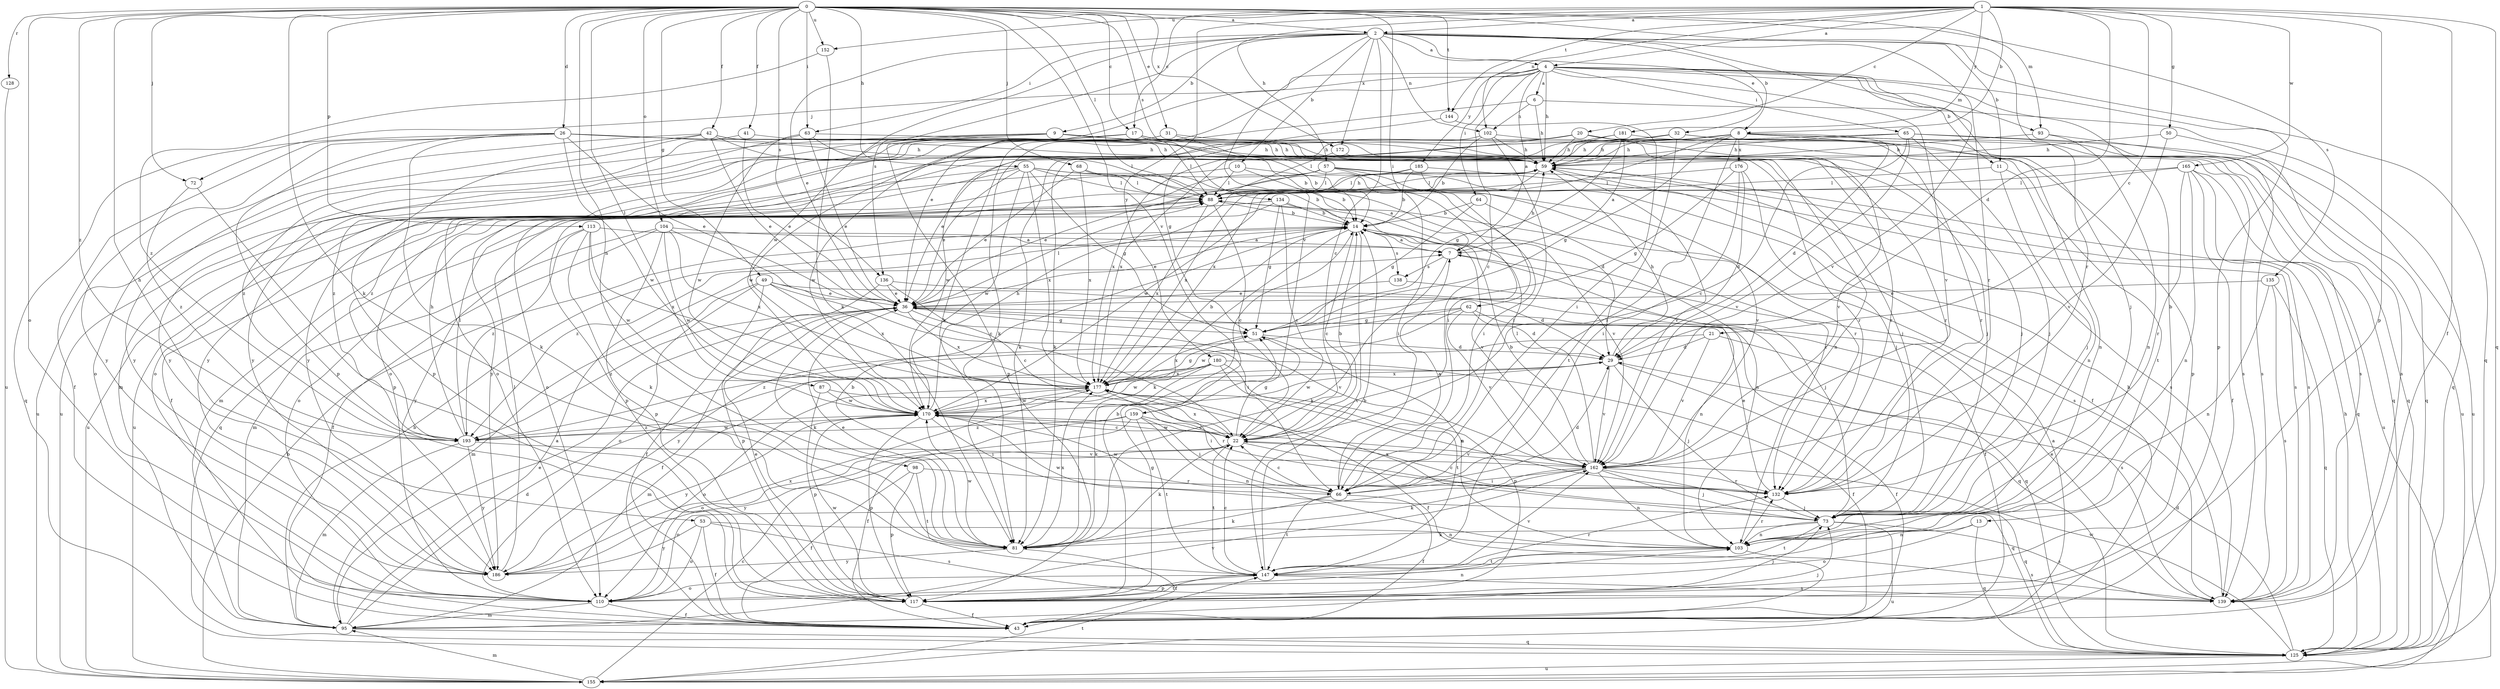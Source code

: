 strict digraph  {
0;
1;
2;
4;
6;
7;
8;
9;
10;
11;
13;
14;
17;
20;
21;
22;
26;
29;
31;
32;
36;
41;
42;
43;
49;
50;
51;
53;
55;
57;
59;
62;
63;
64;
65;
66;
68;
72;
73;
81;
87;
88;
93;
95;
98;
102;
103;
104;
110;
113;
117;
125;
128;
132;
134;
135;
136;
138;
139;
144;
147;
152;
155;
159;
162;
165;
170;
172;
176;
177;
180;
181;
185;
186;
193;
0 -> 2  [label=a];
0 -> 17  [label=c];
0 -> 26  [label=d];
0 -> 31  [label=e];
0 -> 41  [label=f];
0 -> 42  [label=f];
0 -> 49  [label=g];
0 -> 53  [label=h];
0 -> 55  [label=h];
0 -> 62  [label=i];
0 -> 63  [label=i];
0 -> 68  [label=j];
0 -> 72  [label=j];
0 -> 81  [label=k];
0 -> 87  [label=l];
0 -> 88  [label=l];
0 -> 93  [label=m];
0 -> 98  [label=n];
0 -> 104  [label=o];
0 -> 110  [label=o];
0 -> 113  [label=p];
0 -> 128  [label=r];
0 -> 132  [label=r];
0 -> 134  [label=s];
0 -> 135  [label=s];
0 -> 136  [label=s];
0 -> 144  [label=t];
0 -> 152  [label=u];
0 -> 159  [label=v];
0 -> 172  [label=x];
0 -> 193  [label=z];
1 -> 2  [label=a];
1 -> 4  [label=a];
1 -> 8  [label=b];
1 -> 17  [label=c];
1 -> 20  [label=c];
1 -> 21  [label=c];
1 -> 29  [label=d];
1 -> 43  [label=f];
1 -> 50  [label=g];
1 -> 57  [label=h];
1 -> 102  [label=n];
1 -> 117  [label=p];
1 -> 125  [label=q];
1 -> 144  [label=t];
1 -> 152  [label=u];
1 -> 165  [label=w];
1 -> 180  [label=y];
1 -> 181  [label=y];
2 -> 4  [label=a];
2 -> 8  [label=b];
2 -> 9  [label=b];
2 -> 10  [label=b];
2 -> 11  [label=b];
2 -> 22  [label=c];
2 -> 32  [label=e];
2 -> 36  [label=e];
2 -> 63  [label=i];
2 -> 102  [label=n];
2 -> 125  [label=q];
2 -> 132  [label=r];
2 -> 136  [label=s];
2 -> 159  [label=v];
2 -> 162  [label=v];
2 -> 170  [label=w];
2 -> 172  [label=x];
4 -> 6  [label=a];
4 -> 7  [label=a];
4 -> 11  [label=b];
4 -> 13  [label=b];
4 -> 22  [label=c];
4 -> 36  [label=e];
4 -> 59  [label=h];
4 -> 64  [label=i];
4 -> 65  [label=i];
4 -> 72  [label=j];
4 -> 73  [label=j];
4 -> 81  [label=k];
4 -> 93  [label=m];
4 -> 117  [label=p];
4 -> 162  [label=v];
4 -> 185  [label=y];
6 -> 59  [label=h];
6 -> 81  [label=k];
6 -> 102  [label=n];
6 -> 125  [label=q];
7 -> 59  [label=h];
7 -> 73  [label=j];
7 -> 81  [label=k];
7 -> 138  [label=s];
8 -> 29  [label=d];
8 -> 51  [label=g];
8 -> 59  [label=h];
8 -> 66  [label=i];
8 -> 95  [label=m];
8 -> 103  [label=n];
8 -> 110  [label=o];
8 -> 125  [label=q];
8 -> 155  [label=u];
8 -> 176  [label=x];
8 -> 177  [label=x];
9 -> 14  [label=b];
9 -> 59  [label=h];
9 -> 110  [label=o];
9 -> 117  [label=p];
9 -> 132  [label=r];
9 -> 155  [label=u];
9 -> 186  [label=y];
10 -> 14  [label=b];
10 -> 66  [label=i];
10 -> 88  [label=l];
10 -> 155  [label=u];
11 -> 73  [label=j];
11 -> 88  [label=l];
11 -> 103  [label=n];
13 -> 103  [label=n];
13 -> 110  [label=o];
13 -> 125  [label=q];
14 -> 7  [label=a];
14 -> 22  [label=c];
14 -> 36  [label=e];
14 -> 81  [label=k];
14 -> 103  [label=n];
14 -> 138  [label=s];
14 -> 147  [label=t];
14 -> 162  [label=v];
14 -> 193  [label=z];
17 -> 59  [label=h];
17 -> 88  [label=l];
17 -> 132  [label=r];
17 -> 139  [label=s];
17 -> 155  [label=u];
17 -> 170  [label=w];
17 -> 193  [label=z];
20 -> 59  [label=h];
20 -> 110  [label=o];
20 -> 117  [label=p];
20 -> 147  [label=t];
20 -> 162  [label=v];
20 -> 177  [label=x];
20 -> 186  [label=y];
21 -> 29  [label=d];
21 -> 139  [label=s];
21 -> 162  [label=v];
21 -> 193  [label=z];
22 -> 14  [label=b];
22 -> 51  [label=g];
22 -> 81  [label=k];
22 -> 125  [label=q];
22 -> 147  [label=t];
22 -> 162  [label=v];
22 -> 170  [label=w];
22 -> 177  [label=x];
22 -> 186  [label=y];
26 -> 36  [label=e];
26 -> 43  [label=f];
26 -> 59  [label=h];
26 -> 73  [label=j];
26 -> 81  [label=k];
26 -> 117  [label=p];
26 -> 125  [label=q];
26 -> 132  [label=r];
26 -> 170  [label=w];
26 -> 186  [label=y];
29 -> 43  [label=f];
29 -> 59  [label=h];
29 -> 73  [label=j];
29 -> 162  [label=v];
29 -> 170  [label=w];
29 -> 177  [label=x];
31 -> 59  [label=h];
31 -> 66  [label=i];
31 -> 170  [label=w];
31 -> 186  [label=y];
32 -> 59  [label=h];
32 -> 81  [label=k];
32 -> 125  [label=q];
32 -> 132  [label=r];
32 -> 147  [label=t];
32 -> 193  [label=z];
36 -> 43  [label=f];
36 -> 51  [label=g];
36 -> 81  [label=k];
36 -> 88  [label=l];
36 -> 125  [label=q];
36 -> 162  [label=v];
36 -> 177  [label=x];
36 -> 193  [label=z];
41 -> 36  [label=e];
41 -> 59  [label=h];
41 -> 193  [label=z];
42 -> 36  [label=e];
42 -> 59  [label=h];
42 -> 73  [label=j];
42 -> 88  [label=l];
42 -> 110  [label=o];
42 -> 117  [label=p];
42 -> 186  [label=y];
43 -> 7  [label=a];
49 -> 29  [label=d];
49 -> 36  [label=e];
49 -> 43  [label=f];
49 -> 66  [label=i];
49 -> 95  [label=m];
49 -> 110  [label=o];
49 -> 177  [label=x];
50 -> 59  [label=h];
50 -> 139  [label=s];
50 -> 162  [label=v];
51 -> 29  [label=d];
51 -> 103  [label=n];
51 -> 177  [label=x];
53 -> 43  [label=f];
53 -> 103  [label=n];
53 -> 110  [label=o];
53 -> 139  [label=s];
53 -> 186  [label=y];
55 -> 7  [label=a];
55 -> 14  [label=b];
55 -> 36  [label=e];
55 -> 43  [label=f];
55 -> 51  [label=g];
55 -> 88  [label=l];
55 -> 155  [label=u];
55 -> 170  [label=w];
55 -> 177  [label=x];
57 -> 36  [label=e];
57 -> 43  [label=f];
57 -> 66  [label=i];
57 -> 88  [label=l];
57 -> 95  [label=m];
57 -> 132  [label=r];
57 -> 139  [label=s];
57 -> 186  [label=y];
59 -> 88  [label=l];
59 -> 139  [label=s];
59 -> 162  [label=v];
59 -> 177  [label=x];
62 -> 29  [label=d];
62 -> 51  [label=g];
62 -> 125  [label=q];
62 -> 162  [label=v];
62 -> 170  [label=w];
62 -> 186  [label=y];
63 -> 14  [label=b];
63 -> 36  [label=e];
63 -> 59  [label=h];
63 -> 170  [label=w];
63 -> 186  [label=y];
64 -> 14  [label=b];
64 -> 51  [label=g];
64 -> 132  [label=r];
65 -> 22  [label=c];
65 -> 36  [label=e];
65 -> 59  [label=h];
65 -> 73  [label=j];
65 -> 81  [label=k];
65 -> 125  [label=q];
65 -> 155  [label=u];
65 -> 162  [label=v];
66 -> 7  [label=a];
66 -> 22  [label=c];
66 -> 29  [label=d];
66 -> 43  [label=f];
66 -> 81  [label=k];
66 -> 147  [label=t];
66 -> 170  [label=w];
68 -> 29  [label=d];
68 -> 36  [label=e];
68 -> 88  [label=l];
68 -> 177  [label=x];
72 -> 117  [label=p];
72 -> 193  [label=z];
73 -> 81  [label=k];
73 -> 103  [label=n];
73 -> 139  [label=s];
73 -> 147  [label=t];
73 -> 155  [label=u];
73 -> 170  [label=w];
73 -> 177  [label=x];
81 -> 14  [label=b];
81 -> 36  [label=e];
81 -> 43  [label=f];
81 -> 170  [label=w];
81 -> 177  [label=x];
81 -> 186  [label=y];
87 -> 117  [label=p];
87 -> 132  [label=r];
87 -> 170  [label=w];
88 -> 14  [label=b];
88 -> 22  [label=c];
88 -> 59  [label=h];
88 -> 110  [label=o];
88 -> 162  [label=v];
88 -> 177  [label=x];
93 -> 59  [label=h];
93 -> 103  [label=n];
93 -> 139  [label=s];
95 -> 7  [label=a];
95 -> 14  [label=b];
95 -> 29  [label=d];
95 -> 36  [label=e];
95 -> 73  [label=j];
95 -> 125  [label=q];
95 -> 162  [label=v];
98 -> 43  [label=f];
98 -> 117  [label=p];
98 -> 132  [label=r];
98 -> 147  [label=t];
102 -> 14  [label=b];
102 -> 59  [label=h];
102 -> 66  [label=i];
102 -> 73  [label=j];
102 -> 170  [label=w];
103 -> 132  [label=r];
103 -> 139  [label=s];
103 -> 147  [label=t];
104 -> 7  [label=a];
104 -> 22  [label=c];
104 -> 43  [label=f];
104 -> 95  [label=m];
104 -> 117  [label=p];
104 -> 170  [label=w];
104 -> 177  [label=x];
110 -> 43  [label=f];
110 -> 95  [label=m];
110 -> 103  [label=n];
113 -> 7  [label=a];
113 -> 81  [label=k];
113 -> 170  [label=w];
113 -> 177  [label=x];
113 -> 186  [label=y];
113 -> 193  [label=z];
117 -> 14  [label=b];
117 -> 36  [label=e];
117 -> 43  [label=f];
117 -> 51  [label=g];
117 -> 73  [label=j];
117 -> 147  [label=t];
117 -> 170  [label=w];
125 -> 29  [label=d];
125 -> 59  [label=h];
125 -> 155  [label=u];
125 -> 170  [label=w];
128 -> 155  [label=u];
132 -> 22  [label=c];
132 -> 36  [label=e];
132 -> 73  [label=j];
132 -> 177  [label=x];
134 -> 14  [label=b];
134 -> 22  [label=c];
134 -> 51  [label=g];
134 -> 117  [label=p];
134 -> 125  [label=q];
134 -> 139  [label=s];
135 -> 36  [label=e];
135 -> 103  [label=n];
135 -> 125  [label=q];
135 -> 139  [label=s];
136 -> 22  [label=c];
136 -> 36  [label=e];
136 -> 103  [label=n];
136 -> 117  [label=p];
138 -> 36  [label=e];
138 -> 43  [label=f];
139 -> 36  [label=e];
139 -> 59  [label=h];
144 -> 51  [label=g];
144 -> 66  [label=i];
147 -> 14  [label=b];
147 -> 22  [label=c];
147 -> 110  [label=o];
147 -> 117  [label=p];
147 -> 132  [label=r];
147 -> 139  [label=s];
147 -> 162  [label=v];
152 -> 81  [label=k];
152 -> 193  [label=z];
155 -> 14  [label=b];
155 -> 22  [label=c];
155 -> 95  [label=m];
155 -> 147  [label=t];
159 -> 22  [label=c];
159 -> 43  [label=f];
159 -> 66  [label=i];
159 -> 103  [label=n];
159 -> 110  [label=o];
159 -> 147  [label=t];
159 -> 193  [label=z];
162 -> 14  [label=b];
162 -> 66  [label=i];
162 -> 73  [label=j];
162 -> 81  [label=k];
162 -> 88  [label=l];
162 -> 103  [label=n];
162 -> 110  [label=o];
162 -> 125  [label=q];
162 -> 132  [label=r];
165 -> 43  [label=f];
165 -> 88  [label=l];
165 -> 103  [label=n];
165 -> 125  [label=q];
165 -> 132  [label=r];
165 -> 155  [label=u];
165 -> 170  [label=w];
170 -> 22  [label=c];
170 -> 59  [label=h];
170 -> 66  [label=i];
170 -> 117  [label=p];
170 -> 177  [label=x];
170 -> 186  [label=y];
170 -> 193  [label=z];
172 -> 88  [label=l];
172 -> 103  [label=n];
176 -> 29  [label=d];
176 -> 51  [label=g];
176 -> 66  [label=i];
176 -> 73  [label=j];
176 -> 88  [label=l];
177 -> 14  [label=b];
177 -> 43  [label=f];
177 -> 51  [label=g];
177 -> 66  [label=i];
177 -> 110  [label=o];
177 -> 170  [label=w];
180 -> 43  [label=f];
180 -> 81  [label=k];
180 -> 95  [label=m];
180 -> 117  [label=p];
180 -> 147  [label=t];
180 -> 170  [label=w];
180 -> 177  [label=x];
181 -> 7  [label=a];
181 -> 51  [label=g];
181 -> 59  [label=h];
181 -> 139  [label=s];
181 -> 177  [label=x];
185 -> 14  [label=b];
185 -> 88  [label=l];
185 -> 110  [label=o];
185 -> 139  [label=s];
185 -> 162  [label=v];
186 -> 88  [label=l];
186 -> 177  [label=x];
193 -> 59  [label=h];
193 -> 88  [label=l];
193 -> 95  [label=m];
193 -> 162  [label=v];
193 -> 170  [label=w];
193 -> 186  [label=y];
}
